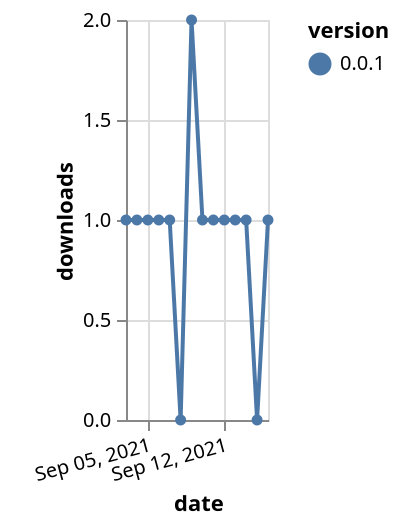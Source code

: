 {"$schema": "https://vega.github.io/schema/vega-lite/v5.json", "description": "A simple bar chart with embedded data.", "data": {"values": [{"date": "2021-09-03", "total": 238, "delta": 1, "version": "0.0.1"}, {"date": "2021-09-04", "total": 239, "delta": 1, "version": "0.0.1"}, {"date": "2021-09-05", "total": 240, "delta": 1, "version": "0.0.1"}, {"date": "2021-09-06", "total": 241, "delta": 1, "version": "0.0.1"}, {"date": "2021-09-07", "total": 242, "delta": 1, "version": "0.0.1"}, {"date": "2021-09-08", "total": 242, "delta": 0, "version": "0.0.1"}, {"date": "2021-09-09", "total": 244, "delta": 2, "version": "0.0.1"}, {"date": "2021-09-10", "total": 245, "delta": 1, "version": "0.0.1"}, {"date": "2021-09-11", "total": 246, "delta": 1, "version": "0.0.1"}, {"date": "2021-09-12", "total": 247, "delta": 1, "version": "0.0.1"}, {"date": "2021-09-13", "total": 248, "delta": 1, "version": "0.0.1"}, {"date": "2021-09-14", "total": 249, "delta": 1, "version": "0.0.1"}, {"date": "2021-09-15", "total": 249, "delta": 0, "version": "0.0.1"}, {"date": "2021-09-16", "total": 250, "delta": 1, "version": "0.0.1"}]}, "width": "container", "mark": {"type": "line", "point": {"filled": true}}, "encoding": {"x": {"field": "date", "type": "temporal", "timeUnit": "yearmonthdate", "title": "date", "axis": {"labelAngle": -15}}, "y": {"field": "delta", "type": "quantitative", "title": "downloads"}, "color": {"field": "version", "type": "nominal"}, "tooltip": {"field": "delta"}}}